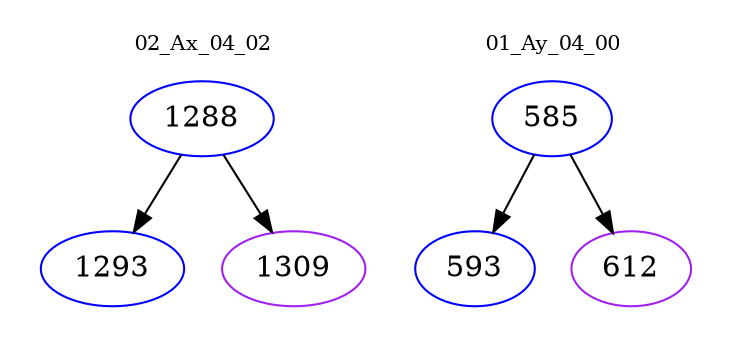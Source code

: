 digraph{
subgraph cluster_0 {
color = white
label = "02_Ax_04_02";
fontsize=10;
T0_1288 [label="1288", color="blue"]
T0_1288 -> T0_1293 [color="black"]
T0_1293 [label="1293", color="blue"]
T0_1288 -> T0_1309 [color="black"]
T0_1309 [label="1309", color="purple"]
}
subgraph cluster_1 {
color = white
label = "01_Ay_04_00";
fontsize=10;
T1_585 [label="585", color="blue"]
T1_585 -> T1_593 [color="black"]
T1_593 [label="593", color="blue"]
T1_585 -> T1_612 [color="black"]
T1_612 [label="612", color="purple"]
}
}
